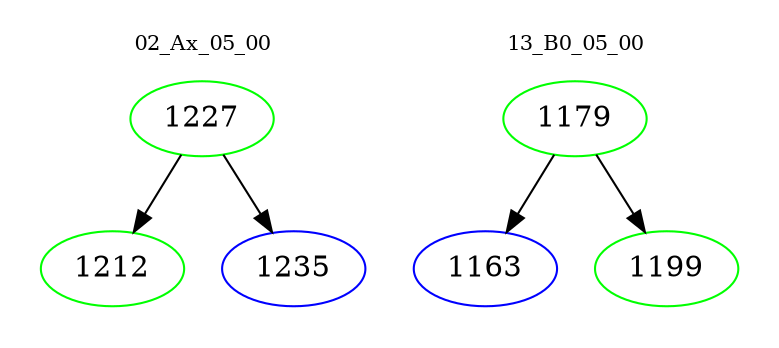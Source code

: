 digraph{
subgraph cluster_0 {
color = white
label = "02_Ax_05_00";
fontsize=10;
T0_1227 [label="1227", color="green"]
T0_1227 -> T0_1212 [color="black"]
T0_1212 [label="1212", color="green"]
T0_1227 -> T0_1235 [color="black"]
T0_1235 [label="1235", color="blue"]
}
subgraph cluster_1 {
color = white
label = "13_B0_05_00";
fontsize=10;
T1_1179 [label="1179", color="green"]
T1_1179 -> T1_1163 [color="black"]
T1_1163 [label="1163", color="blue"]
T1_1179 -> T1_1199 [color="black"]
T1_1199 [label="1199", color="green"]
}
}
